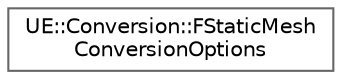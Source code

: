 digraph "Graphical Class Hierarchy"
{
 // INTERACTIVE_SVG=YES
 // LATEX_PDF_SIZE
  bgcolor="transparent";
  edge [fontname=Helvetica,fontsize=10,labelfontname=Helvetica,labelfontsize=10];
  node [fontname=Helvetica,fontsize=10,shape=box,height=0.2,width=0.4];
  rankdir="LR";
  Node0 [id="Node000000",label="UE::Conversion::FStaticMesh\lConversionOptions",height=0.2,width=0.4,color="grey40", fillcolor="white", style="filled",URL="$da/dbe/structUE_1_1Conversion_1_1FStaticMeshConversionOptions.html",tooltip=" "];
}
